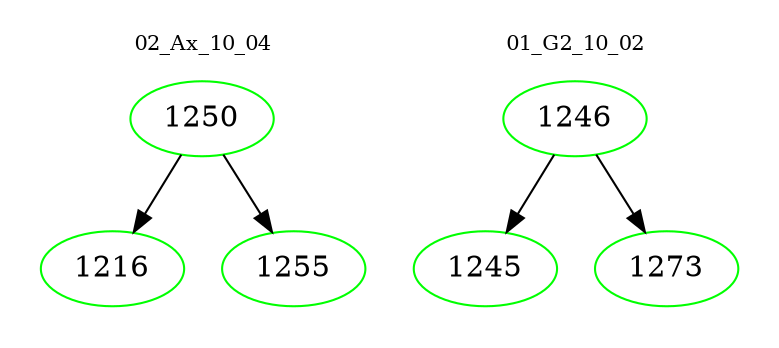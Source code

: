 digraph{
subgraph cluster_0 {
color = white
label = "02_Ax_10_04";
fontsize=10;
T0_1250 [label="1250", color="green"]
T0_1250 -> T0_1216 [color="black"]
T0_1216 [label="1216", color="green"]
T0_1250 -> T0_1255 [color="black"]
T0_1255 [label="1255", color="green"]
}
subgraph cluster_1 {
color = white
label = "01_G2_10_02";
fontsize=10;
T1_1246 [label="1246", color="green"]
T1_1246 -> T1_1245 [color="black"]
T1_1245 [label="1245", color="green"]
T1_1246 -> T1_1273 [color="black"]
T1_1273 [label="1273", color="green"]
}
}
